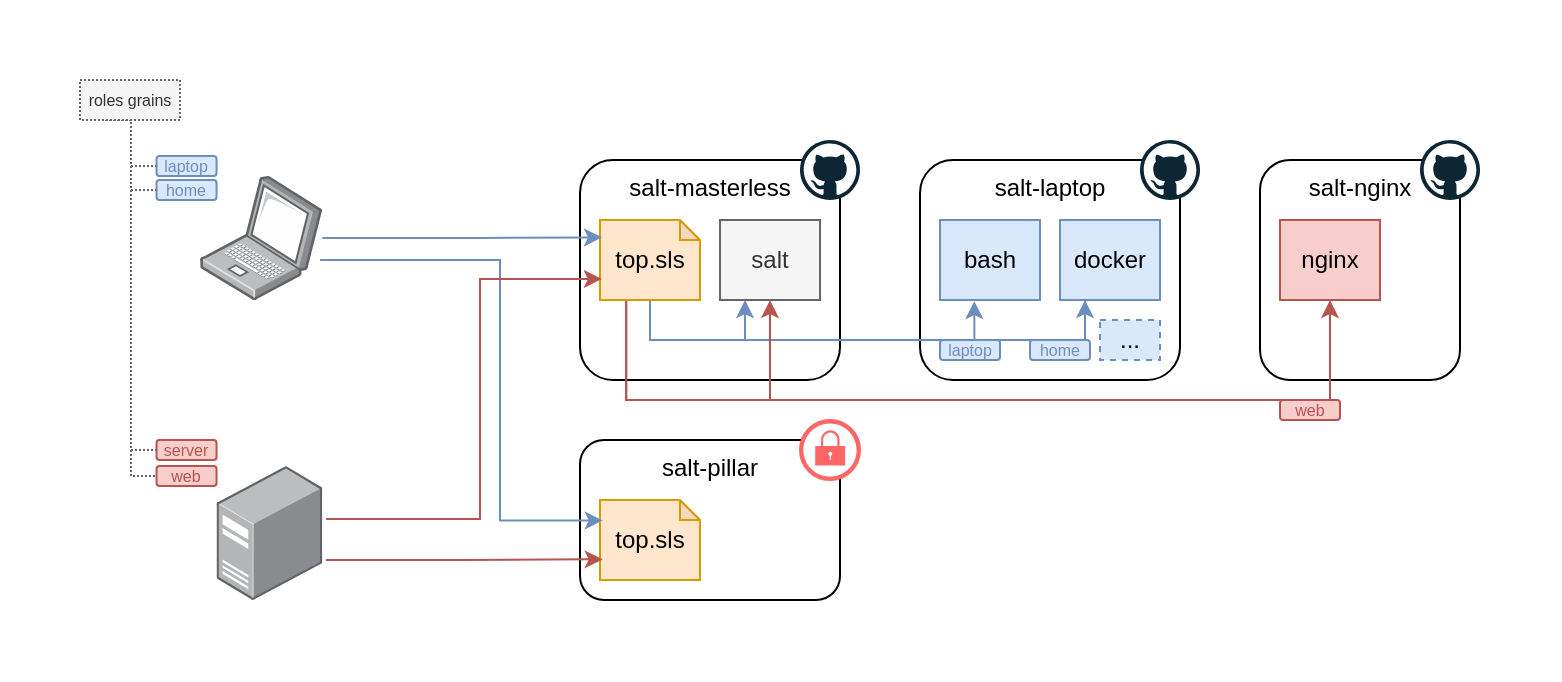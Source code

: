 <mxfile version="14.2.4" type="embed">
    <diagram id="gYnhkdvyzs6kaJQu8wVE" name="Page-1">
        <mxGraphModel dx="1284" dy="1838" grid="1" gridSize="10" guides="1" tooltips="1" connect="1" arrows="1" fold="1" page="1" pageScale="1" pageWidth="827" pageHeight="1169" math="0" shadow="0">
            <root>
                <mxCell id="0"/>
                <mxCell id="1" parent="0"/>
                <mxCell id="62" value="" style="rounded=0;whiteSpace=wrap;html=1;shadow=0;glass=0;dashed=1;dashPattern=1 1;sketch=0;fontSize=8;fontColor=#B85450;strokeColor=none;" vertex="1" parent="1">
                    <mxGeometry x="20" y="-20" width="780" height="340" as="geometry"/>
                </mxCell>
                <mxCell id="7" value="salt-laptop" style="rounded=1;whiteSpace=wrap;html=1;verticalAlign=top;" parent="1" vertex="1">
                    <mxGeometry x="480" y="60" width="130" height="110" as="geometry"/>
                </mxCell>
                <mxCell id="15" value="..." style="rounded=0;whiteSpace=wrap;html=1;fillColor=#dae8fc;strokeColor=#6c8ebf;dashed=1;" parent="1" vertex="1">
                    <mxGeometry x="570" y="140" width="30" height="20" as="geometry"/>
                </mxCell>
                <mxCell id="10" value="" style="group" parent="1" vertex="1" connectable="0">
                    <mxGeometry x="310" y="50" width="140" height="120" as="geometry"/>
                </mxCell>
                <mxCell id="2" value="salt-masterless" style="rounded=1;whiteSpace=wrap;html=1;verticalAlign=top;" parent="10" vertex="1">
                    <mxGeometry y="10" width="130" height="110" as="geometry"/>
                </mxCell>
                <mxCell id="8" value="" style="dashed=0;outlineConnect=0;html=1;align=center;labelPosition=center;verticalLabelPosition=bottom;verticalAlign=top;shape=mxgraph.weblogos.github" parent="10" vertex="1">
                    <mxGeometry x="110" width="30" height="30" as="geometry"/>
                </mxCell>
                <mxCell id="6" style="edgeStyle=orthogonalEdgeStyle;rounded=0;orthogonalLoop=1;jettySize=auto;html=1;exitX=0.5;exitY=1;exitDx=0;exitDy=0;exitPerimeter=0;entryX=0.25;entryY=1;entryDx=0;entryDy=0;fillColor=#dae8fc;strokeColor=#6c8ebf;" parent="1" source="3" target="4" edge="1">
                    <mxGeometry relative="1" as="geometry"/>
                </mxCell>
                <mxCell id="13" style="edgeStyle=orthogonalEdgeStyle;rounded=0;orthogonalLoop=1;jettySize=auto;html=1;exitX=0.5;exitY=1;exitDx=0;exitDy=0;exitPerimeter=0;entryX=0.343;entryY=1.014;entryDx=0;entryDy=0;entryPerimeter=0;fillColor=#dae8fc;strokeColor=#6c8ebf;" parent="1" source="3" target="12" edge="1">
                    <mxGeometry relative="1" as="geometry"/>
                </mxCell>
                <mxCell id="16" style="edgeStyle=orthogonalEdgeStyle;rounded=0;orthogonalLoop=1;jettySize=auto;html=1;exitX=0.5;exitY=1;exitDx=0;exitDy=0;exitPerimeter=0;entryX=0.25;entryY=1;entryDx=0;entryDy=0;fillColor=#dae8fc;strokeColor=#6c8ebf;" parent="1" source="3" target="14" edge="1">
                    <mxGeometry relative="1" as="geometry"/>
                </mxCell>
                <mxCell id="43" style="edgeStyle=elbowEdgeStyle;rounded=0;orthogonalLoop=1;jettySize=auto;html=1;exitX=0.263;exitY=1.011;exitDx=0;exitDy=0;exitPerimeter=0;entryX=0.5;entryY=1;entryDx=0;entryDy=0;fillColor=#f8cecc;strokeColor=#b85450;" edge="1" parent="1" source="3" target="4">
                    <mxGeometry relative="1" as="geometry">
                        <Array as="points">
                            <mxPoint x="370" y="180"/>
                        </Array>
                    </mxGeometry>
                </mxCell>
                <mxCell id="3" value="top.sls" style="shape=note;whiteSpace=wrap;html=1;backgroundOutline=1;darkOpacity=0.05;size=10;fillColor=#ffe6cc;strokeColor=#d79b00;" parent="1" vertex="1">
                    <mxGeometry x="320" y="90" width="50" height="40" as="geometry"/>
                </mxCell>
                <mxCell id="4" value="salt" style="rounded=0;whiteSpace=wrap;html=1;fillColor=#f5f5f5;strokeColor=#666666;fontColor=#333333;" parent="1" vertex="1">
                    <mxGeometry x="380" y="90" width="50" height="40" as="geometry"/>
                </mxCell>
                <mxCell id="11" value="" style="group" parent="1" vertex="1" connectable="0">
                    <mxGeometry x="480" y="50" width="140" height="90" as="geometry"/>
                </mxCell>
                <mxCell id="9" value="" style="dashed=0;outlineConnect=0;html=1;align=center;labelPosition=center;verticalLabelPosition=bottom;verticalAlign=top;shape=mxgraph.weblogos.github" parent="11" vertex="1">
                    <mxGeometry x="110" width="30" height="30" as="geometry"/>
                </mxCell>
                <mxCell id="12" value="bash" style="rounded=0;whiteSpace=wrap;html=1;fillColor=#dae8fc;strokeColor=#6c8ebf;" parent="1" vertex="1">
                    <mxGeometry x="490" y="90" width="50" height="40" as="geometry"/>
                </mxCell>
                <mxCell id="14" value="docker" style="rounded=0;whiteSpace=wrap;html=1;fillColor=#dae8fc;strokeColor=#6c8ebf;" parent="1" vertex="1">
                    <mxGeometry x="550" y="90" width="50" height="40" as="geometry"/>
                </mxCell>
                <mxCell id="17" value="salt-pillar" style="rounded=1;whiteSpace=wrap;html=1;verticalAlign=top;" parent="1" vertex="1">
                    <mxGeometry x="310" y="200" width="130" height="80" as="geometry"/>
                </mxCell>
                <mxCell id="21" value="" style="group" parent="1" vertex="1" connectable="0">
                    <mxGeometry x="420" y="190" width="30" height="30" as="geometry"/>
                </mxCell>
                <mxCell id="19" value="" style="ellipse;whiteSpace=wrap;html=1;aspect=fixed;shadow=0;sketch=0;fillColor=#ffffff;strokeColor=#FF6666;" parent="21" vertex="1">
                    <mxGeometry width="30" height="30" as="geometry"/>
                </mxCell>
                <mxCell id="18" value="" style="points=[[0.5,0,0],[1,0.5,0],[0.5,1,0],[0,0.5,0],[0.145,0.145,0],[0.856,0.145,0],[0.855,0.856,0],[0.145,0.855,0]];verticalLabelPosition=bottom;html=1;verticalAlign=top;aspect=fixed;align=center;pointerEvents=1;shape=mxgraph.cisco19.lock;strokeColor=#b85450;sketch=0;shadow=0;fillColor=#FF6666;" parent="21" vertex="1">
                    <mxGeometry width="30" height="30" as="geometry"/>
                </mxCell>
                <mxCell id="22" value="top.sls" style="shape=note;whiteSpace=wrap;html=1;backgroundOutline=1;darkOpacity=0.05;size=10;fillColor=#ffe6cc;strokeColor=#d79b00;" parent="1" vertex="1">
                    <mxGeometry x="320" y="230" width="50" height="40" as="geometry"/>
                </mxCell>
                <mxCell id="23" value="" style="points=[];aspect=fixed;html=1;align=center;shadow=0;dashed=0;image;image=img/lib/allied_telesis/computer_and_terminals/Laptop.svg;" vertex="1" parent="1">
                    <mxGeometry x="120" y="68" width="61.13" height="62" as="geometry"/>
                </mxCell>
                <mxCell id="30" value="" style="endArrow=classic;html=1;entryX=0.02;entryY=0.217;entryDx=0;entryDy=0;entryPerimeter=0;fillColor=#dae8fc;strokeColor=#6c8ebf;edgeStyle=elbowEdgeStyle;" edge="1" parent="1" source="23" target="3">
                    <mxGeometry width="50" height="50" relative="1" as="geometry">
                        <mxPoint x="230" y="140" as="sourcePoint"/>
                        <mxPoint x="280" y="90" as="targetPoint"/>
                    </mxGeometry>
                </mxCell>
                <mxCell id="31" value="" style="endArrow=classic;html=1;entryX=0.027;entryY=0.255;entryDx=0;entryDy=0;entryPerimeter=0;exitX=0.982;exitY=0.677;exitDx=0;exitDy=0;exitPerimeter=0;fillColor=#dae8fc;strokeColor=#6c8ebf;edgeStyle=elbowEdgeStyle;rounded=0;" edge="1" parent="1" source="23" target="22">
                    <mxGeometry width="50" height="50" relative="1" as="geometry">
                        <mxPoint x="190" y="260" as="sourcePoint"/>
                        <mxPoint x="240" y="210" as="targetPoint"/>
                        <Array as="points">
                            <mxPoint x="270" y="170"/>
                        </Array>
                    </mxGeometry>
                </mxCell>
                <mxCell id="33" value="" style="points=[];aspect=fixed;html=1;align=center;shadow=0;dashed=0;image;image=img/lib/allied_telesis/computer_and_terminals/Server_Desktop.svg;" vertex="1" parent="1">
                    <mxGeometry x="128.27" y="213" width="52.86" height="67" as="geometry"/>
                </mxCell>
                <mxCell id="35" value="" style="endArrow=classic;html=1;edgeStyle=elbowEdgeStyle;entryX=0.027;entryY=0.741;entryDx=0;entryDy=0;entryPerimeter=0;rounded=0;fillColor=#f8cecc;strokeColor=#b85450;" edge="1" parent="1" target="22">
                    <mxGeometry width="50" height="50" relative="1" as="geometry">
                        <mxPoint x="183" y="260" as="sourcePoint"/>
                        <mxPoint x="240" y="180" as="targetPoint"/>
                        <Array as="points">
                            <mxPoint x="250" y="220"/>
                            <mxPoint x="230" y="220"/>
                        </Array>
                    </mxGeometry>
                </mxCell>
                <mxCell id="36" value="" style="endArrow=classic;html=1;exitX=1.037;exitY=0.395;exitDx=0;exitDy=0;exitPerimeter=0;entryX=0.019;entryY=0.737;entryDx=0;entryDy=0;entryPerimeter=0;rounded=0;edgeStyle=elbowEdgeStyle;fillColor=#f8cecc;strokeColor=#b85450;" edge="1" parent="1" source="33" target="3">
                    <mxGeometry width="50" height="50" relative="1" as="geometry">
                        <mxPoint x="200" y="210" as="sourcePoint"/>
                        <mxPoint x="250" y="160" as="targetPoint"/>
                        <Array as="points">
                            <mxPoint x="260" y="180"/>
                            <mxPoint x="230" y="120"/>
                            <mxPoint x="230" y="150"/>
                        </Array>
                    </mxGeometry>
                </mxCell>
                <mxCell id="37" value="salt-nginx" style="rounded=1;whiteSpace=wrap;html=1;verticalAlign=top;" vertex="1" parent="1">
                    <mxGeometry x="650" y="60" width="100" height="110" as="geometry"/>
                </mxCell>
                <mxCell id="39" value="" style="group" vertex="1" connectable="0" parent="1">
                    <mxGeometry x="620" y="50" width="140" height="90" as="geometry"/>
                </mxCell>
                <mxCell id="40" value="" style="dashed=0;outlineConnect=0;html=1;align=center;labelPosition=center;verticalLabelPosition=bottom;verticalAlign=top;shape=mxgraph.weblogos.github" vertex="1" parent="39">
                    <mxGeometry x="110" width="30" height="30" as="geometry"/>
                </mxCell>
                <mxCell id="41" value="nginx" style="rounded=0;whiteSpace=wrap;html=1;fillColor=#f8cecc;strokeColor=#b85450;" vertex="1" parent="1">
                    <mxGeometry x="660" y="90" width="50" height="40" as="geometry"/>
                </mxCell>
                <mxCell id="44" style="edgeStyle=elbowEdgeStyle;rounded=0;orthogonalLoop=1;jettySize=auto;html=1;exitX=0.261;exitY=1.02;exitDx=0;exitDy=0;exitPerimeter=0;entryX=0.5;entryY=1;entryDx=0;entryDy=0;fillColor=#f8cecc;strokeColor=#b85450;" edge="1" parent="1" source="3" target="41">
                    <mxGeometry relative="1" as="geometry">
                        <mxPoint x="343.15" y="140.44" as="sourcePoint"/>
                        <mxPoint x="415" y="140" as="targetPoint"/>
                        <Array as="points">
                            <mxPoint x="400" y="180"/>
                        </Array>
                    </mxGeometry>
                </mxCell>
                <mxCell id="47" value="laptop" style="rounded=1;whiteSpace=wrap;html=1;fillColor=#dae8fc;strokeColor=#6c8ebf;fontColor=#6C8EBF;fontSize=8;glass=0;shadow=0;sketch=0;" vertex="1" parent="1">
                    <mxGeometry x="98.27" y="58" width="30" height="10" as="geometry"/>
                </mxCell>
                <mxCell id="48" value="home" style="rounded=1;whiteSpace=wrap;html=1;fillColor=#dae8fc;strokeColor=#6c8ebf;fontColor=#6C8EBF;fontSize=8;" vertex="1" parent="1">
                    <mxGeometry x="98.27" y="70" width="30" height="10" as="geometry"/>
                </mxCell>
                <mxCell id="49" value="server" style="rounded=1;whiteSpace=wrap;html=1;fillColor=#f8cecc;strokeColor=#b85450;fontSize=8;fontColor=#B85450;" vertex="1" parent="1">
                    <mxGeometry x="98.27" y="200" width="30" height="10" as="geometry"/>
                </mxCell>
                <mxCell id="50" value="web" style="rounded=1;whiteSpace=wrap;html=1;fillColor=#f8cecc;strokeColor=#b85450;fontSize=8;fontColor=#B85450;" vertex="1" parent="1">
                    <mxGeometry x="98.27" y="213" width="30" height="10" as="geometry"/>
                </mxCell>
                <mxCell id="52" value="laptop" style="rounded=1;whiteSpace=wrap;html=1;fillColor=#dae8fc;strokeColor=#6c8ebf;fontColor=#6C8EBF;fontSize=8;" vertex="1" parent="1">
                    <mxGeometry x="490" y="150" width="30" height="10" as="geometry"/>
                </mxCell>
                <mxCell id="53" value="home" style="rounded=1;whiteSpace=wrap;html=1;fillColor=#dae8fc;strokeColor=#6c8ebf;fontColor=#6C8EBF;fontSize=8;" vertex="1" parent="1">
                    <mxGeometry x="535" y="150" width="30" height="10" as="geometry"/>
                </mxCell>
                <mxCell id="55" value="web" style="rounded=1;whiteSpace=wrap;html=1;fillColor=#f8cecc;strokeColor=#b85450;fontSize=8;fontColor=#B85450;" vertex="1" parent="1">
                    <mxGeometry x="660" y="180" width="30" height="10" as="geometry"/>
                </mxCell>
                <mxCell id="58" style="edgeStyle=elbowEdgeStyle;rounded=0;orthogonalLoop=1;jettySize=auto;html=1;exitX=0.25;exitY=1;exitDx=0;exitDy=0;entryX=0;entryY=0.5;entryDx=0;entryDy=0;fontSize=8;fontColor=#B85450;endArrow=none;endFill=0;dashed=1;dashPattern=1 1;strokeColor=#666666;" edge="1" parent="1" source="57" target="47">
                    <mxGeometry relative="1" as="geometry"/>
                </mxCell>
                <mxCell id="59" style="edgeStyle=elbowEdgeStyle;rounded=0;orthogonalLoop=1;jettySize=auto;html=1;exitX=0.25;exitY=1;exitDx=0;exitDy=0;entryX=0;entryY=0.5;entryDx=0;entryDy=0;fontSize=8;fontColor=#B85450;endArrow=none;endFill=0;dashed=1;dashPattern=1 1;strokeColor=#666666;" edge="1" parent="1" source="57" target="48">
                    <mxGeometry relative="1" as="geometry"/>
                </mxCell>
                <mxCell id="60" style="edgeStyle=elbowEdgeStyle;rounded=0;orthogonalLoop=1;jettySize=auto;html=1;exitX=0.25;exitY=1;exitDx=0;exitDy=0;entryX=0;entryY=0.5;entryDx=0;entryDy=0;fontSize=8;fontColor=#B85450;endArrow=none;endFill=0;dashed=1;dashPattern=1 1;strokeColor=#666666;" edge="1" parent="1" source="57" target="49">
                    <mxGeometry relative="1" as="geometry"/>
                </mxCell>
                <mxCell id="61" style="edgeStyle=elbowEdgeStyle;rounded=0;orthogonalLoop=1;jettySize=auto;html=1;exitX=0.25;exitY=1;exitDx=0;exitDy=0;entryX=0;entryY=0.5;entryDx=0;entryDy=0;fontSize=8;fontColor=#B85450;endArrow=none;endFill=0;dashed=1;dashPattern=1 1;strokeColor=#666666;" edge="1" parent="1" source="57" target="50">
                    <mxGeometry relative="1" as="geometry"/>
                </mxCell>
                <mxCell id="57" value="roles grains" style="text;html=1;strokeColor=#666666;fillColor=#f5f5f5;align=center;verticalAlign=middle;whiteSpace=wrap;rounded=0;fontSize=8;fontColor=#333333;dashed=1;dashPattern=1 1;" vertex="1" parent="1">
                    <mxGeometry x="60" y="20" width="50" height="20" as="geometry"/>
                </mxCell>
            </root>
        </mxGraphModel>
    </diagram>
</mxfile>
